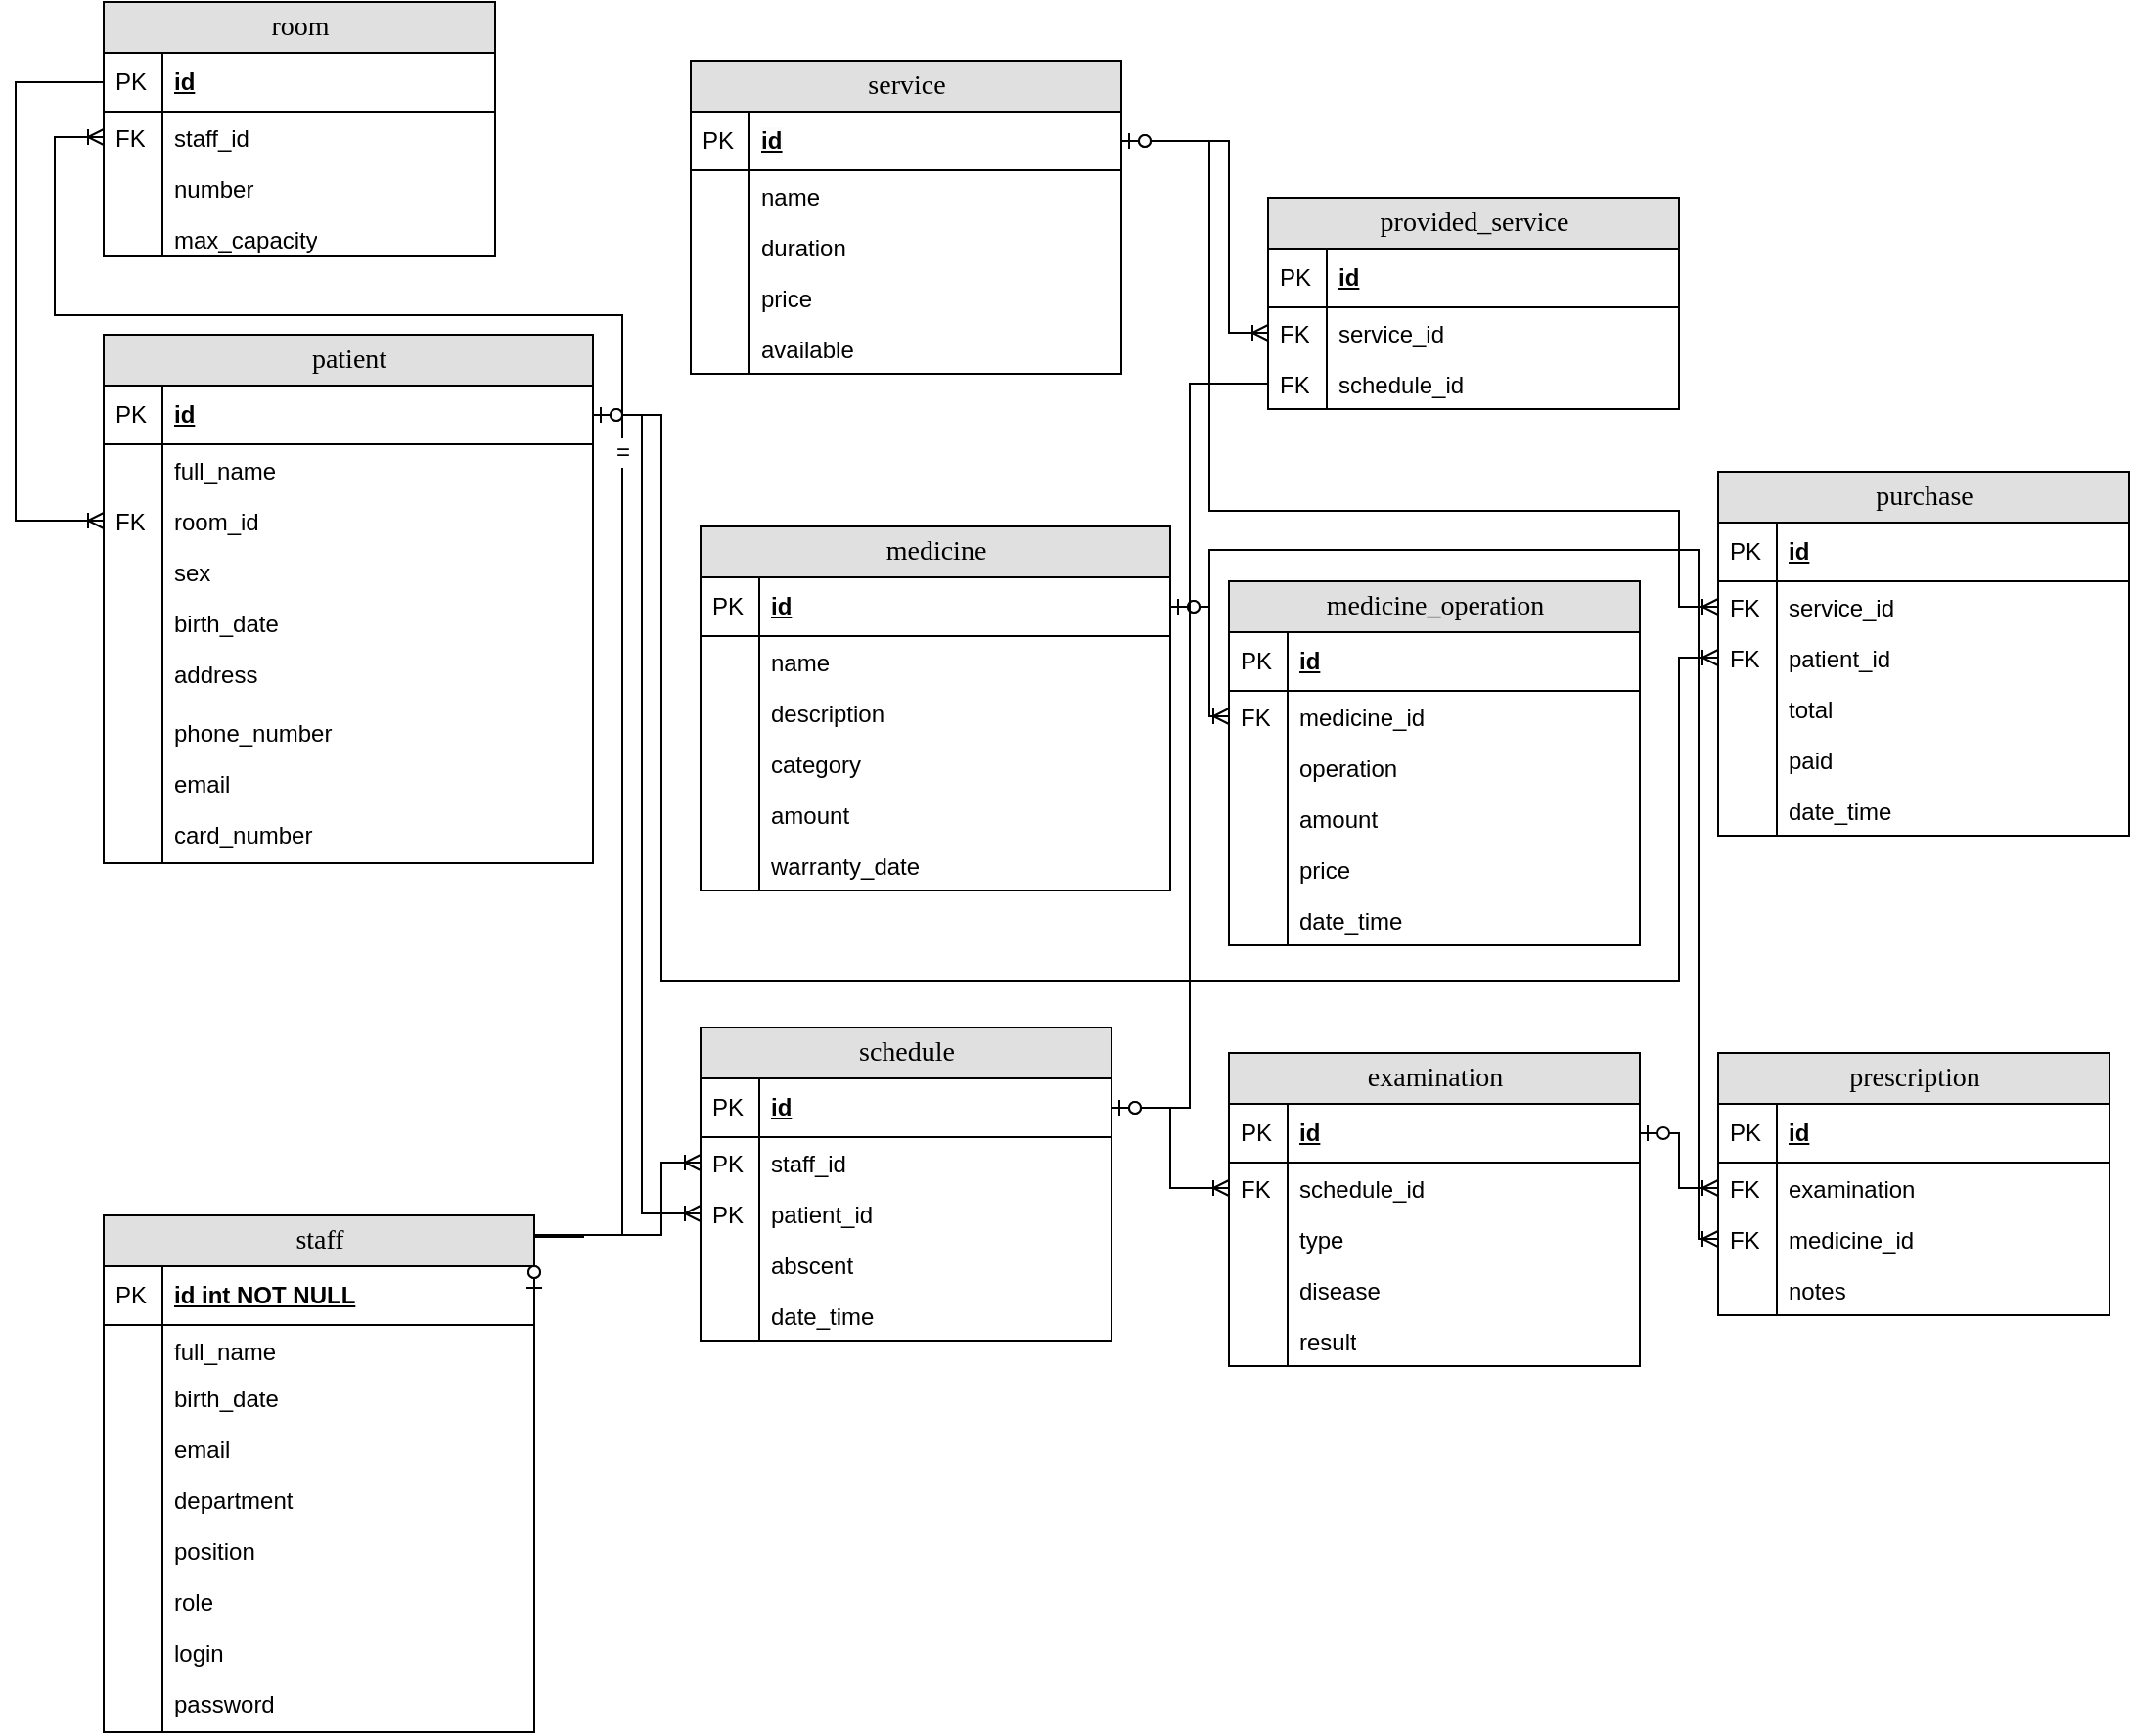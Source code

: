 <mxfile version="24.8.6">
  <diagram name="Page-1" id="e56a1550-8fbb-45ad-956c-1786394a9013">
    <mxGraphModel dx="1258" dy="688" grid="1" gridSize="10" guides="1" tooltips="1" connect="1" arrows="1" fold="1" page="1" pageScale="1" pageWidth="1100" pageHeight="850" background="none" math="0" shadow="0">
      <root>
        <mxCell id="0" />
        <mxCell id="1" parent="0" />
        <mxCell id="7uLpnggvRxrFgQtIVCZY-154" value="patient" style="swimlane;html=1;fontStyle=0;childLayout=stackLayout;horizontal=1;startSize=26;fillColor=#e0e0e0;horizontalStack=0;resizeParent=1;resizeLast=0;collapsible=1;marginBottom=0;swimlaneFillColor=#ffffff;align=center;rounded=0;shadow=0;comic=0;labelBackgroundColor=none;strokeWidth=1;fontFamily=Verdana;fontSize=14" vertex="1" parent="1">
          <mxGeometry x="75" y="210" width="250" height="270" as="geometry" />
        </mxCell>
        <mxCell id="7uLpnggvRxrFgQtIVCZY-155" value="id" style="shape=partialRectangle;top=0;left=0;right=0;bottom=1;html=1;align=left;verticalAlign=middle;fillColor=none;spacingLeft=34;spacingRight=4;whiteSpace=wrap;overflow=hidden;rotatable=0;points=[[0,0.5],[1,0.5]];portConstraint=eastwest;dropTarget=0;fontStyle=5;" vertex="1" parent="7uLpnggvRxrFgQtIVCZY-154">
          <mxGeometry y="26" width="250" height="30" as="geometry" />
        </mxCell>
        <mxCell id="7uLpnggvRxrFgQtIVCZY-156" value="PK" style="shape=partialRectangle;top=0;left=0;bottom=0;html=1;fillColor=none;align=left;verticalAlign=middle;spacingLeft=4;spacingRight=4;whiteSpace=wrap;overflow=hidden;rotatable=0;points=[];portConstraint=eastwest;part=1;" vertex="1" connectable="0" parent="7uLpnggvRxrFgQtIVCZY-155">
          <mxGeometry width="30" height="30" as="geometry" />
        </mxCell>
        <mxCell id="7uLpnggvRxrFgQtIVCZY-157" value="&lt;div&gt;&lt;div&gt;&lt;div&gt;&lt;div&gt;full_name&lt;/div&gt;&lt;/div&gt;&lt;/div&gt;&lt;/div&gt;" style="shape=partialRectangle;top=0;left=0;right=0;bottom=0;html=1;align=left;verticalAlign=top;fillColor=none;spacingLeft=34;spacingRight=4;whiteSpace=wrap;overflow=hidden;rotatable=0;points=[[0,0.5],[1,0.5]];portConstraint=eastwest;dropTarget=0;" vertex="1" parent="7uLpnggvRxrFgQtIVCZY-154">
          <mxGeometry y="56" width="250" height="24" as="geometry" />
        </mxCell>
        <mxCell id="7uLpnggvRxrFgQtIVCZY-158" value="" style="shape=partialRectangle;top=0;left=0;bottom=0;html=1;fillColor=none;align=left;verticalAlign=top;spacingLeft=4;spacingRight=4;whiteSpace=wrap;overflow=hidden;rotatable=0;points=[];portConstraint=eastwest;part=1;" vertex="1" connectable="0" parent="7uLpnggvRxrFgQtIVCZY-157">
          <mxGeometry width="30" height="24" as="geometry" />
        </mxCell>
        <mxCell id="7uLpnggvRxrFgQtIVCZY-159" value="&lt;div&gt;&lt;div&gt;&lt;div&gt;&lt;div&gt;&lt;br&gt;&lt;/div&gt;&lt;/div&gt;&lt;/div&gt;&lt;/div&gt;" style="shape=partialRectangle;top=0;left=0;right=0;bottom=0;html=1;align=left;verticalAlign=top;fillColor=none;spacingLeft=34;spacingRight=4;whiteSpace=wrap;overflow=hidden;rotatable=0;points=[[0,0.5],[1,0.5]];portConstraint=eastwest;dropTarget=0;" vertex="1" parent="7uLpnggvRxrFgQtIVCZY-154">
          <mxGeometry y="80" width="250" height="2" as="geometry" />
        </mxCell>
        <mxCell id="7uLpnggvRxrFgQtIVCZY-160" value="" style="shape=partialRectangle;top=0;left=0;bottom=0;html=1;fillColor=none;align=left;verticalAlign=top;spacingLeft=4;spacingRight=4;whiteSpace=wrap;overflow=hidden;rotatable=0;points=[];portConstraint=eastwest;part=1;" vertex="1" connectable="0" parent="7uLpnggvRxrFgQtIVCZY-159">
          <mxGeometry width="30" height="2" as="geometry" />
        </mxCell>
        <mxCell id="7uLpnggvRxrFgQtIVCZY-161" value="room_id" style="shape=partialRectangle;top=0;left=0;right=0;bottom=0;html=1;align=left;verticalAlign=top;fillColor=none;spacingLeft=34;spacingRight=4;whiteSpace=wrap;overflow=hidden;rotatable=0;points=[[0,0.5],[1,0.5]];portConstraint=eastwest;dropTarget=0;" vertex="1" parent="7uLpnggvRxrFgQtIVCZY-154">
          <mxGeometry y="82" width="250" height="26" as="geometry" />
        </mxCell>
        <mxCell id="7uLpnggvRxrFgQtIVCZY-162" value="FK" style="shape=partialRectangle;top=0;left=0;bottom=0;html=1;fillColor=none;align=left;verticalAlign=top;spacingLeft=4;spacingRight=4;whiteSpace=wrap;overflow=hidden;rotatable=0;points=[];portConstraint=eastwest;part=1;" vertex="1" connectable="0" parent="7uLpnggvRxrFgQtIVCZY-161">
          <mxGeometry width="30" height="26" as="geometry" />
        </mxCell>
        <mxCell id="7uLpnggvRxrFgQtIVCZY-163" value="sex" style="shape=partialRectangle;top=0;left=0;right=0;bottom=0;html=1;align=left;verticalAlign=top;fillColor=none;spacingLeft=34;spacingRight=4;whiteSpace=wrap;overflow=hidden;rotatable=0;points=[[0,0.5],[1,0.5]];portConstraint=eastwest;dropTarget=0;" vertex="1" parent="7uLpnggvRxrFgQtIVCZY-154">
          <mxGeometry y="108" width="250" height="26" as="geometry" />
        </mxCell>
        <mxCell id="7uLpnggvRxrFgQtIVCZY-164" value="" style="shape=partialRectangle;top=0;left=0;bottom=0;html=1;fillColor=none;align=left;verticalAlign=top;spacingLeft=4;spacingRight=4;whiteSpace=wrap;overflow=hidden;rotatable=0;points=[];portConstraint=eastwest;part=1;" vertex="1" connectable="0" parent="7uLpnggvRxrFgQtIVCZY-163">
          <mxGeometry width="30" height="26" as="geometry" />
        </mxCell>
        <mxCell id="7uLpnggvRxrFgQtIVCZY-165" value="birth_date" style="shape=partialRectangle;top=0;left=0;right=0;bottom=0;html=1;align=left;verticalAlign=top;fillColor=none;spacingLeft=34;spacingRight=4;whiteSpace=wrap;overflow=hidden;rotatable=0;points=[[0,0.5],[1,0.5]];portConstraint=eastwest;dropTarget=0;" vertex="1" parent="7uLpnggvRxrFgQtIVCZY-154">
          <mxGeometry y="134" width="250" height="26" as="geometry" />
        </mxCell>
        <mxCell id="7uLpnggvRxrFgQtIVCZY-166" value="" style="shape=partialRectangle;top=0;left=0;bottom=0;html=1;fillColor=none;align=left;verticalAlign=top;spacingLeft=4;spacingRight=4;whiteSpace=wrap;overflow=hidden;rotatable=0;points=[];portConstraint=eastwest;part=1;" vertex="1" connectable="0" parent="7uLpnggvRxrFgQtIVCZY-165">
          <mxGeometry width="30" height="26" as="geometry" />
        </mxCell>
        <mxCell id="7uLpnggvRxrFgQtIVCZY-167" value="address" style="shape=partialRectangle;top=0;left=0;right=0;bottom=0;html=1;align=left;verticalAlign=top;fillColor=none;spacingLeft=34;spacingRight=4;whiteSpace=wrap;overflow=hidden;rotatable=0;points=[[0,0.5],[1,0.5]];portConstraint=eastwest;dropTarget=0;" vertex="1" parent="7uLpnggvRxrFgQtIVCZY-154">
          <mxGeometry y="160" width="250" height="30" as="geometry" />
        </mxCell>
        <mxCell id="7uLpnggvRxrFgQtIVCZY-168" value="" style="shape=partialRectangle;top=0;left=0;bottom=0;html=1;fillColor=none;align=left;verticalAlign=top;spacingLeft=4;spacingRight=4;whiteSpace=wrap;overflow=hidden;rotatable=0;points=[];portConstraint=eastwest;part=1;" vertex="1" connectable="0" parent="7uLpnggvRxrFgQtIVCZY-167">
          <mxGeometry width="30" height="30.0" as="geometry" />
        </mxCell>
        <mxCell id="7uLpnggvRxrFgQtIVCZY-169" value="phone_number" style="shape=partialRectangle;top=0;left=0;right=0;bottom=0;html=1;align=left;verticalAlign=top;fillColor=none;spacingLeft=34;spacingRight=4;whiteSpace=wrap;overflow=hidden;rotatable=0;points=[[0,0.5],[1,0.5]];portConstraint=eastwest;dropTarget=0;" vertex="1" parent="7uLpnggvRxrFgQtIVCZY-154">
          <mxGeometry y="190" width="250" height="26" as="geometry" />
        </mxCell>
        <mxCell id="7uLpnggvRxrFgQtIVCZY-170" value="" style="shape=partialRectangle;top=0;left=0;bottom=0;html=1;fillColor=none;align=left;verticalAlign=top;spacingLeft=4;spacingRight=4;whiteSpace=wrap;overflow=hidden;rotatable=0;points=[];portConstraint=eastwest;part=1;" vertex="1" connectable="0" parent="7uLpnggvRxrFgQtIVCZY-169">
          <mxGeometry width="30" height="26" as="geometry" />
        </mxCell>
        <mxCell id="7uLpnggvRxrFgQtIVCZY-171" value="email" style="shape=partialRectangle;top=0;left=0;right=0;bottom=0;html=1;align=left;verticalAlign=top;fillColor=none;spacingLeft=34;spacingRight=4;whiteSpace=wrap;overflow=hidden;rotatable=0;points=[[0,0.5],[1,0.5]];portConstraint=eastwest;dropTarget=0;" vertex="1" parent="7uLpnggvRxrFgQtIVCZY-154">
          <mxGeometry y="216" width="250" height="26" as="geometry" />
        </mxCell>
        <mxCell id="7uLpnggvRxrFgQtIVCZY-172" value="" style="shape=partialRectangle;top=0;left=0;bottom=0;html=1;fillColor=none;align=left;verticalAlign=top;spacingLeft=4;spacingRight=4;whiteSpace=wrap;overflow=hidden;rotatable=0;points=[];portConstraint=eastwest;part=1;" vertex="1" connectable="0" parent="7uLpnggvRxrFgQtIVCZY-171">
          <mxGeometry width="30" height="26" as="geometry" />
        </mxCell>
        <mxCell id="7uLpnggvRxrFgQtIVCZY-173" value="card_number" style="shape=partialRectangle;top=0;left=0;right=0;bottom=0;html=1;align=left;verticalAlign=top;fillColor=none;spacingLeft=34;spacingRight=4;whiteSpace=wrap;overflow=hidden;rotatable=0;points=[[0,0.5],[1,0.5]];portConstraint=eastwest;dropTarget=0;" vertex="1" parent="7uLpnggvRxrFgQtIVCZY-154">
          <mxGeometry y="242" width="250" height="26" as="geometry" />
        </mxCell>
        <mxCell id="7uLpnggvRxrFgQtIVCZY-174" value="" style="shape=partialRectangle;top=0;left=0;bottom=0;html=1;fillColor=none;align=left;verticalAlign=top;spacingLeft=4;spacingRight=4;whiteSpace=wrap;overflow=hidden;rotatable=0;points=[];portConstraint=eastwest;part=1;" vertex="1" connectable="0" parent="7uLpnggvRxrFgQtIVCZY-173">
          <mxGeometry width="30" height="26" as="geometry" />
        </mxCell>
        <mxCell id="7uLpnggvRxrFgQtIVCZY-175" value="" style="shape=partialRectangle;top=0;left=0;right=0;bottom=0;html=1;align=left;verticalAlign=top;fillColor=none;spacingLeft=34;spacingRight=4;whiteSpace=wrap;overflow=hidden;rotatable=0;points=[[0,0.5],[1,0.5]];portConstraint=eastwest;dropTarget=0;" vertex="1" parent="7uLpnggvRxrFgQtIVCZY-154">
          <mxGeometry y="268" width="250" height="2" as="geometry" />
        </mxCell>
        <mxCell id="7uLpnggvRxrFgQtIVCZY-176" value="" style="shape=partialRectangle;top=0;left=0;bottom=0;html=1;fillColor=none;align=left;verticalAlign=top;spacingLeft=4;spacingRight=4;whiteSpace=wrap;overflow=hidden;rotatable=0;points=[];portConstraint=eastwest;part=1;" vertex="1" connectable="0" parent="7uLpnggvRxrFgQtIVCZY-175">
          <mxGeometry width="30" height="2" as="geometry" />
        </mxCell>
        <mxCell id="7uLpnggvRxrFgQtIVCZY-177" value="staff" style="swimlane;html=1;fontStyle=0;childLayout=stackLayout;horizontal=1;startSize=26;fillColor=#e0e0e0;horizontalStack=0;resizeParent=1;resizeLast=0;collapsible=1;marginBottom=0;swimlaneFillColor=#ffffff;align=center;rounded=0;shadow=0;comic=0;labelBackgroundColor=none;strokeWidth=1;fontFamily=Verdana;fontSize=14" vertex="1" parent="1">
          <mxGeometry x="75" y="660" width="220" height="264" as="geometry" />
        </mxCell>
        <mxCell id="7uLpnggvRxrFgQtIVCZY-178" value="id int NOT NULL" style="shape=partialRectangle;top=0;left=0;right=0;bottom=1;html=1;align=left;verticalAlign=middle;fillColor=none;spacingLeft=34;spacingRight=4;whiteSpace=wrap;overflow=hidden;rotatable=0;points=[[0,0.5],[1,0.5]];portConstraint=eastwest;dropTarget=0;fontStyle=5;" vertex="1" parent="7uLpnggvRxrFgQtIVCZY-177">
          <mxGeometry y="26" width="220" height="30" as="geometry" />
        </mxCell>
        <mxCell id="7uLpnggvRxrFgQtIVCZY-179" value="PK" style="shape=partialRectangle;top=0;left=0;bottom=0;html=1;fillColor=none;align=left;verticalAlign=middle;spacingLeft=4;spacingRight=4;whiteSpace=wrap;overflow=hidden;rotatable=0;points=[];portConstraint=eastwest;part=1;" vertex="1" connectable="0" parent="7uLpnggvRxrFgQtIVCZY-178">
          <mxGeometry width="30" height="30" as="geometry" />
        </mxCell>
        <mxCell id="7uLpnggvRxrFgQtIVCZY-180" value="&lt;div&gt;&lt;div&gt;&lt;div&gt;&lt;div&gt;full_name&lt;/div&gt;&lt;/div&gt;&lt;/div&gt;&lt;/div&gt;" style="shape=partialRectangle;top=0;left=0;right=0;bottom=0;html=1;align=left;verticalAlign=top;fillColor=none;spacingLeft=34;spacingRight=4;whiteSpace=wrap;overflow=hidden;rotatable=0;points=[[0,0.5],[1,0.5]];portConstraint=eastwest;dropTarget=0;" vertex="1" parent="7uLpnggvRxrFgQtIVCZY-177">
          <mxGeometry y="56" width="220" height="24" as="geometry" />
        </mxCell>
        <mxCell id="7uLpnggvRxrFgQtIVCZY-181" value="" style="shape=partialRectangle;top=0;left=0;bottom=0;html=1;fillColor=none;align=left;verticalAlign=top;spacingLeft=4;spacingRight=4;whiteSpace=wrap;overflow=hidden;rotatable=0;points=[];portConstraint=eastwest;part=1;" vertex="1" connectable="0" parent="7uLpnggvRxrFgQtIVCZY-180">
          <mxGeometry width="30" height="24" as="geometry" />
        </mxCell>
        <mxCell id="7uLpnggvRxrFgQtIVCZY-182" value="birth_date" style="shape=partialRectangle;top=0;left=0;right=0;bottom=0;html=1;align=left;verticalAlign=top;fillColor=none;spacingLeft=34;spacingRight=4;whiteSpace=wrap;overflow=hidden;rotatable=0;points=[[0,0.5],[1,0.5]];portConstraint=eastwest;dropTarget=0;" vertex="1" parent="7uLpnggvRxrFgQtIVCZY-177">
          <mxGeometry y="80" width="220" height="26" as="geometry" />
        </mxCell>
        <mxCell id="7uLpnggvRxrFgQtIVCZY-183" value="" style="shape=partialRectangle;top=0;left=0;bottom=0;html=1;fillColor=none;align=left;verticalAlign=top;spacingLeft=4;spacingRight=4;whiteSpace=wrap;overflow=hidden;rotatable=0;points=[];portConstraint=eastwest;part=1;" vertex="1" connectable="0" parent="7uLpnggvRxrFgQtIVCZY-182">
          <mxGeometry width="30" height="26" as="geometry" />
        </mxCell>
        <mxCell id="7uLpnggvRxrFgQtIVCZY-184" value="email" style="shape=partialRectangle;top=0;left=0;right=0;bottom=0;html=1;align=left;verticalAlign=top;fillColor=none;spacingLeft=34;spacingRight=4;whiteSpace=wrap;overflow=hidden;rotatable=0;points=[[0,0.5],[1,0.5]];portConstraint=eastwest;dropTarget=0;" vertex="1" parent="7uLpnggvRxrFgQtIVCZY-177">
          <mxGeometry y="106" width="220" height="26" as="geometry" />
        </mxCell>
        <mxCell id="7uLpnggvRxrFgQtIVCZY-185" value="" style="shape=partialRectangle;top=0;left=0;bottom=0;html=1;fillColor=none;align=left;verticalAlign=top;spacingLeft=4;spacingRight=4;whiteSpace=wrap;overflow=hidden;rotatable=0;points=[];portConstraint=eastwest;part=1;" vertex="1" connectable="0" parent="7uLpnggvRxrFgQtIVCZY-184">
          <mxGeometry width="30" height="26" as="geometry" />
        </mxCell>
        <mxCell id="7uLpnggvRxrFgQtIVCZY-186" value="department" style="shape=partialRectangle;top=0;left=0;right=0;bottom=0;html=1;align=left;verticalAlign=top;fillColor=none;spacingLeft=34;spacingRight=4;whiteSpace=wrap;overflow=hidden;rotatable=0;points=[[0,0.5],[1,0.5]];portConstraint=eastwest;dropTarget=0;" vertex="1" parent="7uLpnggvRxrFgQtIVCZY-177">
          <mxGeometry y="132" width="220" height="26" as="geometry" />
        </mxCell>
        <mxCell id="7uLpnggvRxrFgQtIVCZY-187" value="" style="shape=partialRectangle;top=0;left=0;bottom=0;html=1;fillColor=none;align=left;verticalAlign=top;spacingLeft=4;spacingRight=4;whiteSpace=wrap;overflow=hidden;rotatable=0;points=[];portConstraint=eastwest;part=1;" vertex="1" connectable="0" parent="7uLpnggvRxrFgQtIVCZY-186">
          <mxGeometry width="30" height="26" as="geometry" />
        </mxCell>
        <mxCell id="7uLpnggvRxrFgQtIVCZY-188" value="position" style="shape=partialRectangle;top=0;left=0;right=0;bottom=0;html=1;align=left;verticalAlign=top;fillColor=none;spacingLeft=34;spacingRight=4;whiteSpace=wrap;overflow=hidden;rotatable=0;points=[[0,0.5],[1,0.5]];portConstraint=eastwest;dropTarget=0;" vertex="1" parent="7uLpnggvRxrFgQtIVCZY-177">
          <mxGeometry y="158" width="220" height="26" as="geometry" />
        </mxCell>
        <mxCell id="7uLpnggvRxrFgQtIVCZY-189" value="" style="shape=partialRectangle;top=0;left=0;bottom=0;html=1;fillColor=none;align=left;verticalAlign=top;spacingLeft=4;spacingRight=4;whiteSpace=wrap;overflow=hidden;rotatable=0;points=[];portConstraint=eastwest;part=1;" vertex="1" connectable="0" parent="7uLpnggvRxrFgQtIVCZY-188">
          <mxGeometry width="30" height="26" as="geometry" />
        </mxCell>
        <mxCell id="7uLpnggvRxrFgQtIVCZY-190" value="role" style="shape=partialRectangle;top=0;left=0;right=0;bottom=0;html=1;align=left;verticalAlign=top;fillColor=none;spacingLeft=34;spacingRight=4;whiteSpace=wrap;overflow=hidden;rotatable=0;points=[[0,0.5],[1,0.5]];portConstraint=eastwest;dropTarget=0;" vertex="1" parent="7uLpnggvRxrFgQtIVCZY-177">
          <mxGeometry y="184" width="220" height="26" as="geometry" />
        </mxCell>
        <mxCell id="7uLpnggvRxrFgQtIVCZY-191" value="" style="shape=partialRectangle;top=0;left=0;bottom=0;html=1;fillColor=none;align=left;verticalAlign=top;spacingLeft=4;spacingRight=4;whiteSpace=wrap;overflow=hidden;rotatable=0;points=[];portConstraint=eastwest;part=1;" vertex="1" connectable="0" parent="7uLpnggvRxrFgQtIVCZY-190">
          <mxGeometry width="30" height="26" as="geometry" />
        </mxCell>
        <mxCell id="7uLpnggvRxrFgQtIVCZY-192" value="login" style="shape=partialRectangle;top=0;left=0;right=0;bottom=0;html=1;align=left;verticalAlign=top;fillColor=none;spacingLeft=34;spacingRight=4;whiteSpace=wrap;overflow=hidden;rotatable=0;points=[[0,0.5],[1,0.5]];portConstraint=eastwest;dropTarget=0;" vertex="1" parent="7uLpnggvRxrFgQtIVCZY-177">
          <mxGeometry y="210" width="220" height="26" as="geometry" />
        </mxCell>
        <mxCell id="7uLpnggvRxrFgQtIVCZY-193" value="" style="shape=partialRectangle;top=0;left=0;bottom=0;html=1;fillColor=none;align=left;verticalAlign=top;spacingLeft=4;spacingRight=4;whiteSpace=wrap;overflow=hidden;rotatable=0;points=[];portConstraint=eastwest;part=1;" vertex="1" connectable="0" parent="7uLpnggvRxrFgQtIVCZY-192">
          <mxGeometry width="30" height="26" as="geometry" />
        </mxCell>
        <mxCell id="7uLpnggvRxrFgQtIVCZY-194" value="password" style="shape=partialRectangle;top=0;left=0;right=0;bottom=0;html=1;align=left;verticalAlign=top;fillColor=none;spacingLeft=34;spacingRight=4;whiteSpace=wrap;overflow=hidden;rotatable=0;points=[[0,0.5],[1,0.5]];portConstraint=eastwest;dropTarget=0;" vertex="1" parent="7uLpnggvRxrFgQtIVCZY-177">
          <mxGeometry y="236" width="220" height="26" as="geometry" />
        </mxCell>
        <mxCell id="7uLpnggvRxrFgQtIVCZY-195" value="" style="shape=partialRectangle;top=0;left=0;bottom=0;html=1;fillColor=none;align=left;verticalAlign=top;spacingLeft=4;spacingRight=4;whiteSpace=wrap;overflow=hidden;rotatable=0;points=[];portConstraint=eastwest;part=1;" vertex="1" connectable="0" parent="7uLpnggvRxrFgQtIVCZY-194">
          <mxGeometry width="30" height="26" as="geometry" />
        </mxCell>
        <mxCell id="7uLpnggvRxrFgQtIVCZY-196" value="" style="shape=partialRectangle;top=0;left=0;right=0;bottom=0;html=1;align=left;verticalAlign=top;fillColor=none;spacingLeft=34;spacingRight=4;whiteSpace=wrap;overflow=hidden;rotatable=0;points=[[0,0.5],[1,0.5]];portConstraint=eastwest;dropTarget=0;" vertex="1" parent="7uLpnggvRxrFgQtIVCZY-177">
          <mxGeometry y="262" width="220" height="2" as="geometry" />
        </mxCell>
        <mxCell id="7uLpnggvRxrFgQtIVCZY-197" value="" style="shape=partialRectangle;top=0;left=0;bottom=0;html=1;fillColor=none;align=left;verticalAlign=top;spacingLeft=4;spacingRight=4;whiteSpace=wrap;overflow=hidden;rotatable=0;points=[];portConstraint=eastwest;part=1;" vertex="1" connectable="0" parent="7uLpnggvRxrFgQtIVCZY-196">
          <mxGeometry width="30" height="2" as="geometry" />
        </mxCell>
        <mxCell id="7uLpnggvRxrFgQtIVCZY-198" value="service" style="swimlane;html=1;fontStyle=0;childLayout=stackLayout;horizontal=1;startSize=26;fillColor=#e0e0e0;horizontalStack=0;resizeParent=1;resizeLast=0;collapsible=1;marginBottom=0;swimlaneFillColor=#ffffff;align=center;rounded=0;shadow=0;comic=0;labelBackgroundColor=none;strokeWidth=1;fontFamily=Verdana;fontSize=14" vertex="1" parent="1">
          <mxGeometry x="375" y="70" width="220" height="160" as="geometry" />
        </mxCell>
        <mxCell id="7uLpnggvRxrFgQtIVCZY-199" value="&lt;span style=&quot;color: rgb(0, 0, 0); font-family: Helvetica; font-size: 12px; font-style: normal; font-variant-ligatures: normal; font-variant-caps: normal; font-weight: 700; letter-spacing: normal; orphans: 2; text-align: left; text-indent: 0px; text-transform: none; widows: 2; word-spacing: 0px; -webkit-text-stroke-width: 0px; white-space: normal; background-color: rgb(251, 251, 251); text-decoration: underline; display: inline !important; float: none;&quot;&gt;id&lt;/span&gt;" style="shape=partialRectangle;top=0;left=0;right=0;bottom=1;html=1;align=left;verticalAlign=middle;fillColor=none;spacingLeft=34;spacingRight=4;whiteSpace=wrap;overflow=hidden;rotatable=0;points=[[0,0.5],[1,0.5]];portConstraint=eastwest;dropTarget=0;fontStyle=5;" vertex="1" parent="7uLpnggvRxrFgQtIVCZY-198">
          <mxGeometry y="26" width="220" height="30" as="geometry" />
        </mxCell>
        <mxCell id="7uLpnggvRxrFgQtIVCZY-200" value="PK" style="shape=partialRectangle;top=0;left=0;bottom=0;html=1;fillColor=none;align=left;verticalAlign=middle;spacingLeft=4;spacingRight=4;whiteSpace=wrap;overflow=hidden;rotatable=0;points=[];portConstraint=eastwest;part=1;" vertex="1" connectable="0" parent="7uLpnggvRxrFgQtIVCZY-199">
          <mxGeometry width="30" height="30" as="geometry" />
        </mxCell>
        <mxCell id="7uLpnggvRxrFgQtIVCZY-201" value="name" style="shape=partialRectangle;top=0;left=0;right=0;bottom=0;html=1;align=left;verticalAlign=top;fillColor=none;spacingLeft=34;spacingRight=4;whiteSpace=wrap;overflow=hidden;rotatable=0;points=[[0,0.5],[1,0.5]];portConstraint=eastwest;dropTarget=0;" vertex="1" parent="7uLpnggvRxrFgQtIVCZY-198">
          <mxGeometry y="56" width="220" height="26" as="geometry" />
        </mxCell>
        <mxCell id="7uLpnggvRxrFgQtIVCZY-202" value="" style="shape=partialRectangle;top=0;left=0;bottom=0;html=1;fillColor=none;align=left;verticalAlign=top;spacingLeft=4;spacingRight=4;whiteSpace=wrap;overflow=hidden;rotatable=0;points=[];portConstraint=eastwest;part=1;" vertex="1" connectable="0" parent="7uLpnggvRxrFgQtIVCZY-201">
          <mxGeometry width="30" height="26" as="geometry" />
        </mxCell>
        <mxCell id="7uLpnggvRxrFgQtIVCZY-203" value="duration" style="shape=partialRectangle;top=0;left=0;right=0;bottom=0;html=1;align=left;verticalAlign=top;fillColor=none;spacingLeft=34;spacingRight=4;whiteSpace=wrap;overflow=hidden;rotatable=0;points=[[0,0.5],[1,0.5]];portConstraint=eastwest;dropTarget=0;" vertex="1" parent="7uLpnggvRxrFgQtIVCZY-198">
          <mxGeometry y="82" width="220" height="26" as="geometry" />
        </mxCell>
        <mxCell id="7uLpnggvRxrFgQtIVCZY-204" value="" style="shape=partialRectangle;top=0;left=0;bottom=0;html=1;fillColor=none;align=left;verticalAlign=top;spacingLeft=4;spacingRight=4;whiteSpace=wrap;overflow=hidden;rotatable=0;points=[];portConstraint=eastwest;part=1;" vertex="1" connectable="0" parent="7uLpnggvRxrFgQtIVCZY-203">
          <mxGeometry width="30" height="26" as="geometry" />
        </mxCell>
        <mxCell id="7uLpnggvRxrFgQtIVCZY-205" value="price" style="shape=partialRectangle;top=0;left=0;right=0;bottom=0;html=1;align=left;verticalAlign=top;fillColor=none;spacingLeft=34;spacingRight=4;whiteSpace=wrap;overflow=hidden;rotatable=0;points=[[0,0.5],[1,0.5]];portConstraint=eastwest;dropTarget=0;" vertex="1" parent="7uLpnggvRxrFgQtIVCZY-198">
          <mxGeometry y="108" width="220" height="26" as="geometry" />
        </mxCell>
        <mxCell id="7uLpnggvRxrFgQtIVCZY-206" value="" style="shape=partialRectangle;top=0;left=0;bottom=0;html=1;fillColor=none;align=left;verticalAlign=top;spacingLeft=4;spacingRight=4;whiteSpace=wrap;overflow=hidden;rotatable=0;points=[];portConstraint=eastwest;part=1;" vertex="1" connectable="0" parent="7uLpnggvRxrFgQtIVCZY-205">
          <mxGeometry width="30" height="26" as="geometry" />
        </mxCell>
        <mxCell id="7uLpnggvRxrFgQtIVCZY-207" value="available" style="shape=partialRectangle;top=0;left=0;right=0;bottom=0;html=1;align=left;verticalAlign=top;fillColor=none;spacingLeft=34;spacingRight=4;whiteSpace=wrap;overflow=hidden;rotatable=0;points=[[0,0.5],[1,0.5]];portConstraint=eastwest;dropTarget=0;" vertex="1" parent="7uLpnggvRxrFgQtIVCZY-198">
          <mxGeometry y="134" width="220" height="26" as="geometry" />
        </mxCell>
        <mxCell id="7uLpnggvRxrFgQtIVCZY-208" value="" style="shape=partialRectangle;top=0;left=0;bottom=0;html=1;fillColor=none;align=left;verticalAlign=top;spacingLeft=4;spacingRight=4;whiteSpace=wrap;overflow=hidden;rotatable=0;points=[];portConstraint=eastwest;part=1;" vertex="1" connectable="0" parent="7uLpnggvRxrFgQtIVCZY-207">
          <mxGeometry width="30" height="26" as="geometry" />
        </mxCell>
        <mxCell id="7uLpnggvRxrFgQtIVCZY-209" value="medicine" style="swimlane;html=1;fontStyle=0;childLayout=stackLayout;horizontal=1;startSize=26;fillColor=#e0e0e0;horizontalStack=0;resizeParent=1;resizeLast=0;collapsible=1;marginBottom=0;swimlaneFillColor=#ffffff;align=center;rounded=0;shadow=0;comic=0;labelBackgroundColor=none;strokeWidth=1;fontFamily=Verdana;fontSize=14" vertex="1" parent="1">
          <mxGeometry x="380" y="308" width="240" height="186" as="geometry" />
        </mxCell>
        <mxCell id="7uLpnggvRxrFgQtIVCZY-210" value="id" style="shape=partialRectangle;top=0;left=0;right=0;bottom=1;html=1;align=left;verticalAlign=middle;fillColor=none;spacingLeft=34;spacingRight=4;whiteSpace=wrap;overflow=hidden;rotatable=0;points=[[0,0.5],[1,0.5]];portConstraint=eastwest;dropTarget=0;fontStyle=5;" vertex="1" parent="7uLpnggvRxrFgQtIVCZY-209">
          <mxGeometry y="26" width="240" height="30" as="geometry" />
        </mxCell>
        <mxCell id="7uLpnggvRxrFgQtIVCZY-211" value="PK" style="shape=partialRectangle;top=0;left=0;bottom=0;html=1;fillColor=none;align=left;verticalAlign=middle;spacingLeft=4;spacingRight=4;whiteSpace=wrap;overflow=hidden;rotatable=0;points=[];portConstraint=eastwest;part=1;" vertex="1" connectable="0" parent="7uLpnggvRxrFgQtIVCZY-210">
          <mxGeometry width="30" height="30" as="geometry" />
        </mxCell>
        <mxCell id="7uLpnggvRxrFgQtIVCZY-212" value="name" style="shape=partialRectangle;top=0;left=0;right=0;bottom=0;html=1;align=left;verticalAlign=top;fillColor=none;spacingLeft=34;spacingRight=4;whiteSpace=wrap;overflow=hidden;rotatable=0;points=[[0,0.5],[1,0.5]];portConstraint=eastwest;dropTarget=0;" vertex="1" parent="7uLpnggvRxrFgQtIVCZY-209">
          <mxGeometry y="56" width="240" height="26" as="geometry" />
        </mxCell>
        <mxCell id="7uLpnggvRxrFgQtIVCZY-213" value="" style="shape=partialRectangle;top=0;left=0;bottom=0;html=1;fillColor=none;align=left;verticalAlign=top;spacingLeft=4;spacingRight=4;whiteSpace=wrap;overflow=hidden;rotatable=0;points=[];portConstraint=eastwest;part=1;" vertex="1" connectable="0" parent="7uLpnggvRxrFgQtIVCZY-212">
          <mxGeometry width="30" height="26" as="geometry" />
        </mxCell>
        <mxCell id="7uLpnggvRxrFgQtIVCZY-214" value="description" style="shape=partialRectangle;top=0;left=0;right=0;bottom=0;html=1;align=left;verticalAlign=top;fillColor=none;spacingLeft=34;spacingRight=4;whiteSpace=wrap;overflow=hidden;rotatable=0;points=[[0,0.5],[1,0.5]];portConstraint=eastwest;dropTarget=0;" vertex="1" parent="7uLpnggvRxrFgQtIVCZY-209">
          <mxGeometry y="82" width="240" height="26" as="geometry" />
        </mxCell>
        <mxCell id="7uLpnggvRxrFgQtIVCZY-215" value="" style="shape=partialRectangle;top=0;left=0;bottom=0;html=1;fillColor=none;align=left;verticalAlign=top;spacingLeft=4;spacingRight=4;whiteSpace=wrap;overflow=hidden;rotatable=0;points=[];portConstraint=eastwest;part=1;" vertex="1" connectable="0" parent="7uLpnggvRxrFgQtIVCZY-214">
          <mxGeometry width="30" height="26" as="geometry" />
        </mxCell>
        <mxCell id="7uLpnggvRxrFgQtIVCZY-216" value="category" style="shape=partialRectangle;top=0;left=0;right=0;bottom=0;html=1;align=left;verticalAlign=top;fillColor=none;spacingLeft=34;spacingRight=4;whiteSpace=wrap;overflow=hidden;rotatable=0;points=[[0,0.5],[1,0.5]];portConstraint=eastwest;dropTarget=0;" vertex="1" parent="7uLpnggvRxrFgQtIVCZY-209">
          <mxGeometry y="108" width="240" height="26" as="geometry" />
        </mxCell>
        <mxCell id="7uLpnggvRxrFgQtIVCZY-217" value="" style="shape=partialRectangle;top=0;left=0;bottom=0;html=1;fillColor=none;align=left;verticalAlign=top;spacingLeft=4;spacingRight=4;whiteSpace=wrap;overflow=hidden;rotatable=0;points=[];portConstraint=eastwest;part=1;" vertex="1" connectable="0" parent="7uLpnggvRxrFgQtIVCZY-216">
          <mxGeometry width="30" height="26" as="geometry" />
        </mxCell>
        <mxCell id="7uLpnggvRxrFgQtIVCZY-218" value="amount" style="shape=partialRectangle;top=0;left=0;right=0;bottom=0;html=1;align=left;verticalAlign=top;fillColor=none;spacingLeft=34;spacingRight=4;whiteSpace=wrap;overflow=hidden;rotatable=0;points=[[0,0.5],[1,0.5]];portConstraint=eastwest;dropTarget=0;" vertex="1" parent="7uLpnggvRxrFgQtIVCZY-209">
          <mxGeometry y="134" width="240" height="26" as="geometry" />
        </mxCell>
        <mxCell id="7uLpnggvRxrFgQtIVCZY-219" value="" style="shape=partialRectangle;top=0;left=0;bottom=0;html=1;fillColor=none;align=left;verticalAlign=top;spacingLeft=4;spacingRight=4;whiteSpace=wrap;overflow=hidden;rotatable=0;points=[];portConstraint=eastwest;part=1;" vertex="1" connectable="0" parent="7uLpnggvRxrFgQtIVCZY-218">
          <mxGeometry width="30" height="26" as="geometry" />
        </mxCell>
        <mxCell id="7uLpnggvRxrFgQtIVCZY-220" value="warranty_date" style="shape=partialRectangle;top=0;left=0;right=0;bottom=0;html=1;align=left;verticalAlign=top;fillColor=none;spacingLeft=34;spacingRight=4;whiteSpace=wrap;overflow=hidden;rotatable=0;points=[[0,0.5],[1,0.5]];portConstraint=eastwest;dropTarget=0;" vertex="1" parent="7uLpnggvRxrFgQtIVCZY-209">
          <mxGeometry y="160" width="240" height="26" as="geometry" />
        </mxCell>
        <mxCell id="7uLpnggvRxrFgQtIVCZY-221" value="" style="shape=partialRectangle;top=0;left=0;bottom=0;html=1;fillColor=none;align=left;verticalAlign=top;spacingLeft=4;spacingRight=4;whiteSpace=wrap;overflow=hidden;rotatable=0;points=[];portConstraint=eastwest;part=1;" vertex="1" connectable="0" parent="7uLpnggvRxrFgQtIVCZY-220">
          <mxGeometry width="30" height="26" as="geometry" />
        </mxCell>
        <mxCell id="7uLpnggvRxrFgQtIVCZY-222" value="medicine_operation" style="swimlane;html=1;fontStyle=0;childLayout=stackLayout;horizontal=1;startSize=26;fillColor=#e0e0e0;horizontalStack=0;resizeParent=1;resizeLast=0;collapsible=1;marginBottom=0;swimlaneFillColor=#ffffff;align=center;rounded=0;shadow=0;comic=0;labelBackgroundColor=none;strokeWidth=1;fontFamily=Verdana;fontSize=14" vertex="1" parent="1">
          <mxGeometry x="650" y="336" width="210" height="186" as="geometry" />
        </mxCell>
        <mxCell id="7uLpnggvRxrFgQtIVCZY-223" value="id" style="shape=partialRectangle;top=0;left=0;right=0;bottom=1;html=1;align=left;verticalAlign=middle;fillColor=none;spacingLeft=34;spacingRight=4;whiteSpace=wrap;overflow=hidden;rotatable=0;points=[[0,0.5],[1,0.5]];portConstraint=eastwest;dropTarget=0;fontStyle=5;" vertex="1" parent="7uLpnggvRxrFgQtIVCZY-222">
          <mxGeometry y="26" width="210" height="30" as="geometry" />
        </mxCell>
        <mxCell id="7uLpnggvRxrFgQtIVCZY-224" value="PK" style="shape=partialRectangle;top=0;left=0;bottom=0;html=1;fillColor=none;align=left;verticalAlign=middle;spacingLeft=4;spacingRight=4;whiteSpace=wrap;overflow=hidden;rotatable=0;points=[];portConstraint=eastwest;part=1;" vertex="1" connectable="0" parent="7uLpnggvRxrFgQtIVCZY-223">
          <mxGeometry width="30" height="30" as="geometry" />
        </mxCell>
        <mxCell id="7uLpnggvRxrFgQtIVCZY-225" value="medicine_id" style="shape=partialRectangle;top=0;left=0;right=0;bottom=0;html=1;align=left;verticalAlign=top;fillColor=none;spacingLeft=34;spacingRight=4;whiteSpace=wrap;overflow=hidden;rotatable=0;points=[[0,0.5],[1,0.5]];portConstraint=eastwest;dropTarget=0;" vertex="1" parent="7uLpnggvRxrFgQtIVCZY-222">
          <mxGeometry y="56" width="210" height="26" as="geometry" />
        </mxCell>
        <mxCell id="7uLpnggvRxrFgQtIVCZY-226" value="FK" style="shape=partialRectangle;top=0;left=0;bottom=0;html=1;fillColor=none;align=left;verticalAlign=top;spacingLeft=4;spacingRight=4;whiteSpace=wrap;overflow=hidden;rotatable=0;points=[];portConstraint=eastwest;part=1;" vertex="1" connectable="0" parent="7uLpnggvRxrFgQtIVCZY-225">
          <mxGeometry width="30" height="26" as="geometry" />
        </mxCell>
        <mxCell id="7uLpnggvRxrFgQtIVCZY-227" value="operation" style="shape=partialRectangle;top=0;left=0;right=0;bottom=0;html=1;align=left;verticalAlign=top;fillColor=none;spacingLeft=34;spacingRight=4;whiteSpace=wrap;overflow=hidden;rotatable=0;points=[[0,0.5],[1,0.5]];portConstraint=eastwest;dropTarget=0;" vertex="1" parent="7uLpnggvRxrFgQtIVCZY-222">
          <mxGeometry y="82" width="210" height="26" as="geometry" />
        </mxCell>
        <mxCell id="7uLpnggvRxrFgQtIVCZY-228" value="" style="shape=partialRectangle;top=0;left=0;bottom=0;html=1;fillColor=none;align=left;verticalAlign=top;spacingLeft=4;spacingRight=4;whiteSpace=wrap;overflow=hidden;rotatable=0;points=[];portConstraint=eastwest;part=1;" vertex="1" connectable="0" parent="7uLpnggvRxrFgQtIVCZY-227">
          <mxGeometry width="30" height="26" as="geometry" />
        </mxCell>
        <mxCell id="7uLpnggvRxrFgQtIVCZY-229" value="amount" style="shape=partialRectangle;top=0;left=0;right=0;bottom=0;html=1;align=left;verticalAlign=top;fillColor=none;spacingLeft=34;spacingRight=4;whiteSpace=wrap;overflow=hidden;rotatable=0;points=[[0,0.5],[1,0.5]];portConstraint=eastwest;dropTarget=0;" vertex="1" parent="7uLpnggvRxrFgQtIVCZY-222">
          <mxGeometry y="108" width="210" height="26" as="geometry" />
        </mxCell>
        <mxCell id="7uLpnggvRxrFgQtIVCZY-230" value="" style="shape=partialRectangle;top=0;left=0;bottom=0;html=1;fillColor=none;align=left;verticalAlign=top;spacingLeft=4;spacingRight=4;whiteSpace=wrap;overflow=hidden;rotatable=0;points=[];portConstraint=eastwest;part=1;" vertex="1" connectable="0" parent="7uLpnggvRxrFgQtIVCZY-229">
          <mxGeometry width="30" height="26" as="geometry" />
        </mxCell>
        <mxCell id="7uLpnggvRxrFgQtIVCZY-231" value="price" style="shape=partialRectangle;top=0;left=0;right=0;bottom=0;html=1;align=left;verticalAlign=top;fillColor=none;spacingLeft=34;spacingRight=4;whiteSpace=wrap;overflow=hidden;rotatable=0;points=[[0,0.5],[1,0.5]];portConstraint=eastwest;dropTarget=0;" vertex="1" parent="7uLpnggvRxrFgQtIVCZY-222">
          <mxGeometry y="134" width="210" height="26" as="geometry" />
        </mxCell>
        <mxCell id="7uLpnggvRxrFgQtIVCZY-232" value="" style="shape=partialRectangle;top=0;left=0;bottom=0;html=1;fillColor=none;align=left;verticalAlign=top;spacingLeft=4;spacingRight=4;whiteSpace=wrap;overflow=hidden;rotatable=0;points=[];portConstraint=eastwest;part=1;" vertex="1" connectable="0" parent="7uLpnggvRxrFgQtIVCZY-231">
          <mxGeometry width="30" height="26" as="geometry" />
        </mxCell>
        <mxCell id="7uLpnggvRxrFgQtIVCZY-233" value="date_time" style="shape=partialRectangle;top=0;left=0;right=0;bottom=0;html=1;align=left;verticalAlign=top;fillColor=none;spacingLeft=34;spacingRight=4;whiteSpace=wrap;overflow=hidden;rotatable=0;points=[[0,0.5],[1,0.5]];portConstraint=eastwest;dropTarget=0;" vertex="1" parent="7uLpnggvRxrFgQtIVCZY-222">
          <mxGeometry y="160" width="210" height="26" as="geometry" />
        </mxCell>
        <mxCell id="7uLpnggvRxrFgQtIVCZY-234" value="" style="shape=partialRectangle;top=0;left=0;bottom=0;html=1;fillColor=none;align=left;verticalAlign=top;spacingLeft=4;spacingRight=4;whiteSpace=wrap;overflow=hidden;rotatable=0;points=[];portConstraint=eastwest;part=1;" vertex="1" connectable="0" parent="7uLpnggvRxrFgQtIVCZY-233">
          <mxGeometry width="30" height="26" as="geometry" />
        </mxCell>
        <mxCell id="7uLpnggvRxrFgQtIVCZY-235" value="" style="edgeStyle=orthogonalEdgeStyle;fontSize=12;html=1;endArrow=ERoneToMany;startArrow=ERzeroToOne;rounded=0;entryX=0;entryY=0.5;entryDx=0;entryDy=0;exitX=1;exitY=0.5;exitDx=0;exitDy=0;" edge="1" parent="1" source="7uLpnggvRxrFgQtIVCZY-210" target="7uLpnggvRxrFgQtIVCZY-225">
          <mxGeometry width="100" height="100" relative="1" as="geometry">
            <mxPoint x="420" y="516" as="sourcePoint" />
            <mxPoint x="520" y="416" as="targetPoint" />
            <Array as="points">
              <mxPoint x="640" y="349" />
              <mxPoint x="640" y="405" />
            </Array>
          </mxGeometry>
        </mxCell>
        <mxCell id="7uLpnggvRxrFgQtIVCZY-236" value="schedule" style="swimlane;html=1;fontStyle=0;childLayout=stackLayout;horizontal=1;startSize=26;fillColor=#e0e0e0;horizontalStack=0;resizeParent=1;resizeLast=0;collapsible=1;marginBottom=0;swimlaneFillColor=#ffffff;align=center;rounded=0;shadow=0;comic=0;labelBackgroundColor=none;strokeWidth=1;fontFamily=Verdana;fontSize=14" vertex="1" parent="1">
          <mxGeometry x="380" y="564" width="210" height="160" as="geometry" />
        </mxCell>
        <mxCell id="7uLpnggvRxrFgQtIVCZY-237" value="id" style="shape=partialRectangle;top=0;left=0;right=0;bottom=1;html=1;align=left;verticalAlign=middle;fillColor=none;spacingLeft=34;spacingRight=4;whiteSpace=wrap;overflow=hidden;rotatable=0;points=[[0,0.5],[1,0.5]];portConstraint=eastwest;dropTarget=0;fontStyle=5;" vertex="1" parent="7uLpnggvRxrFgQtIVCZY-236">
          <mxGeometry y="26" width="210" height="30" as="geometry" />
        </mxCell>
        <mxCell id="7uLpnggvRxrFgQtIVCZY-238" value="PK" style="shape=partialRectangle;top=0;left=0;bottom=0;html=1;fillColor=none;align=left;verticalAlign=middle;spacingLeft=4;spacingRight=4;whiteSpace=wrap;overflow=hidden;rotatable=0;points=[];portConstraint=eastwest;part=1;" vertex="1" connectable="0" parent="7uLpnggvRxrFgQtIVCZY-237">
          <mxGeometry width="30" height="30" as="geometry" />
        </mxCell>
        <mxCell id="7uLpnggvRxrFgQtIVCZY-239" value="staff_id" style="shape=partialRectangle;top=0;left=0;right=0;bottom=0;html=1;align=left;verticalAlign=top;fillColor=none;spacingLeft=34;spacingRight=4;whiteSpace=wrap;overflow=hidden;rotatable=0;points=[[0,0.5],[1,0.5]];portConstraint=eastwest;dropTarget=0;" vertex="1" parent="7uLpnggvRxrFgQtIVCZY-236">
          <mxGeometry y="56" width="210" height="26" as="geometry" />
        </mxCell>
        <mxCell id="7uLpnggvRxrFgQtIVCZY-240" value="PK" style="shape=partialRectangle;top=0;left=0;bottom=0;html=1;fillColor=none;align=left;verticalAlign=top;spacingLeft=4;spacingRight=4;whiteSpace=wrap;overflow=hidden;rotatable=0;points=[];portConstraint=eastwest;part=1;" vertex="1" connectable="0" parent="7uLpnggvRxrFgQtIVCZY-239">
          <mxGeometry width="30" height="26" as="geometry" />
        </mxCell>
        <mxCell id="7uLpnggvRxrFgQtIVCZY-241" value="patient_id" style="shape=partialRectangle;top=0;left=0;right=0;bottom=0;html=1;align=left;verticalAlign=top;fillColor=none;spacingLeft=34;spacingRight=4;whiteSpace=wrap;overflow=hidden;rotatable=0;points=[[0,0.5],[1,0.5]];portConstraint=eastwest;dropTarget=0;" vertex="1" parent="7uLpnggvRxrFgQtIVCZY-236">
          <mxGeometry y="82" width="210" height="26" as="geometry" />
        </mxCell>
        <mxCell id="7uLpnggvRxrFgQtIVCZY-242" value="PK" style="shape=partialRectangle;top=0;left=0;bottom=0;html=1;fillColor=none;align=left;verticalAlign=top;spacingLeft=4;spacingRight=4;whiteSpace=wrap;overflow=hidden;rotatable=0;points=[];portConstraint=eastwest;part=1;" vertex="1" connectable="0" parent="7uLpnggvRxrFgQtIVCZY-241">
          <mxGeometry width="30" height="26" as="geometry" />
        </mxCell>
        <mxCell id="7uLpnggvRxrFgQtIVCZY-243" value="abscent" style="shape=partialRectangle;top=0;left=0;right=0;bottom=0;html=1;align=left;verticalAlign=top;fillColor=none;spacingLeft=34;spacingRight=4;whiteSpace=wrap;overflow=hidden;rotatable=0;points=[[0,0.5],[1,0.5]];portConstraint=eastwest;dropTarget=0;" vertex="1" parent="7uLpnggvRxrFgQtIVCZY-236">
          <mxGeometry y="108" width="210" height="26" as="geometry" />
        </mxCell>
        <mxCell id="7uLpnggvRxrFgQtIVCZY-244" value="" style="shape=partialRectangle;top=0;left=0;bottom=0;html=1;fillColor=none;align=left;verticalAlign=top;spacingLeft=4;spacingRight=4;whiteSpace=wrap;overflow=hidden;rotatable=0;points=[];portConstraint=eastwest;part=1;" vertex="1" connectable="0" parent="7uLpnggvRxrFgQtIVCZY-243">
          <mxGeometry width="30" height="26" as="geometry" />
        </mxCell>
        <mxCell id="7uLpnggvRxrFgQtIVCZY-245" value="date_time" style="shape=partialRectangle;top=0;left=0;right=0;bottom=0;html=1;align=left;verticalAlign=top;fillColor=none;spacingLeft=34;spacingRight=4;whiteSpace=wrap;overflow=hidden;rotatable=0;points=[[0,0.5],[1,0.5]];portConstraint=eastwest;dropTarget=0;" vertex="1" parent="7uLpnggvRxrFgQtIVCZY-236">
          <mxGeometry y="134" width="210" height="26" as="geometry" />
        </mxCell>
        <mxCell id="7uLpnggvRxrFgQtIVCZY-246" value="" style="shape=partialRectangle;top=0;left=0;bottom=0;html=1;fillColor=none;align=left;verticalAlign=top;spacingLeft=4;spacingRight=4;whiteSpace=wrap;overflow=hidden;rotatable=0;points=[];portConstraint=eastwest;part=1;" vertex="1" connectable="0" parent="7uLpnggvRxrFgQtIVCZY-245">
          <mxGeometry width="30" height="26" as="geometry" />
        </mxCell>
        <mxCell id="7uLpnggvRxrFgQtIVCZY-247" value="" style="edgeStyle=orthogonalEdgeStyle;fontSize=12;html=1;endArrow=ERoneToMany;startArrow=ERzeroToOne;rounded=0;exitX=1;exitY=0.5;exitDx=0;exitDy=0;entryX=0;entryY=0.5;entryDx=0;entryDy=0;" edge="1" parent="1" source="7uLpnggvRxrFgQtIVCZY-178" target="7uLpnggvRxrFgQtIVCZY-239">
          <mxGeometry width="100" height="100" relative="1" as="geometry">
            <mxPoint x="420" y="516" as="sourcePoint" />
            <mxPoint x="520" y="416" as="targetPoint" />
            <Array as="points">
              <mxPoint x="320" y="671" />
              <mxPoint x="320" y="670" />
              <mxPoint x="360" y="670" />
              <mxPoint x="360" y="633" />
            </Array>
          </mxGeometry>
        </mxCell>
        <mxCell id="7uLpnggvRxrFgQtIVCZY-248" value="" style="edgeStyle=orthogonalEdgeStyle;fontSize=12;html=1;endArrow=ERoneToMany;startArrow=ERzeroToOne;rounded=0;exitX=1;exitY=0.5;exitDx=0;exitDy=0;entryX=0;entryY=0.5;entryDx=0;entryDy=0;" edge="1" parent="1" source="7uLpnggvRxrFgQtIVCZY-155" target="7uLpnggvRxrFgQtIVCZY-241">
          <mxGeometry width="100" height="100" relative="1" as="geometry">
            <mxPoint x="420" y="516" as="sourcePoint" />
            <mxPoint x="520" y="416" as="targetPoint" />
            <Array as="points">
              <mxPoint x="350" y="251" />
              <mxPoint x="350" y="659" />
            </Array>
          </mxGeometry>
        </mxCell>
        <mxCell id="7uLpnggvRxrFgQtIVCZY-249" value="examination" style="swimlane;html=1;fontStyle=0;childLayout=stackLayout;horizontal=1;startSize=26;fillColor=#e0e0e0;horizontalStack=0;resizeParent=1;resizeLast=0;collapsible=1;marginBottom=0;swimlaneFillColor=#ffffff;align=center;rounded=0;shadow=0;comic=0;labelBackgroundColor=none;strokeWidth=1;fontFamily=Verdana;fontSize=14" vertex="1" parent="1">
          <mxGeometry x="650" y="577" width="210" height="160" as="geometry" />
        </mxCell>
        <mxCell id="7uLpnggvRxrFgQtIVCZY-250" value="id" style="shape=partialRectangle;top=0;left=0;right=0;bottom=1;html=1;align=left;verticalAlign=middle;fillColor=none;spacingLeft=34;spacingRight=4;whiteSpace=wrap;overflow=hidden;rotatable=0;points=[[0,0.5],[1,0.5]];portConstraint=eastwest;dropTarget=0;fontStyle=5;" vertex="1" parent="7uLpnggvRxrFgQtIVCZY-249">
          <mxGeometry y="26" width="210" height="30" as="geometry" />
        </mxCell>
        <mxCell id="7uLpnggvRxrFgQtIVCZY-251" value="PK" style="shape=partialRectangle;top=0;left=0;bottom=0;html=1;fillColor=none;align=left;verticalAlign=middle;spacingLeft=4;spacingRight=4;whiteSpace=wrap;overflow=hidden;rotatable=0;points=[];portConstraint=eastwest;part=1;" vertex="1" connectable="0" parent="7uLpnggvRxrFgQtIVCZY-250">
          <mxGeometry width="30" height="30" as="geometry" />
        </mxCell>
        <mxCell id="7uLpnggvRxrFgQtIVCZY-252" value="schedule_id" style="shape=partialRectangle;top=0;left=0;right=0;bottom=0;html=1;align=left;verticalAlign=top;fillColor=none;spacingLeft=34;spacingRight=4;whiteSpace=wrap;overflow=hidden;rotatable=0;points=[[0,0.5],[1,0.5]];portConstraint=eastwest;dropTarget=0;" vertex="1" parent="7uLpnggvRxrFgQtIVCZY-249">
          <mxGeometry y="56" width="210" height="26" as="geometry" />
        </mxCell>
        <mxCell id="7uLpnggvRxrFgQtIVCZY-253" value="FK" style="shape=partialRectangle;top=0;left=0;bottom=0;html=1;fillColor=none;align=left;verticalAlign=top;spacingLeft=4;spacingRight=4;whiteSpace=wrap;overflow=hidden;rotatable=0;points=[];portConstraint=eastwest;part=1;" vertex="1" connectable="0" parent="7uLpnggvRxrFgQtIVCZY-252">
          <mxGeometry width="30" height="26" as="geometry" />
        </mxCell>
        <mxCell id="7uLpnggvRxrFgQtIVCZY-254" value="type" style="shape=partialRectangle;top=0;left=0;right=0;bottom=0;html=1;align=left;verticalAlign=top;fillColor=none;spacingLeft=34;spacingRight=4;whiteSpace=wrap;overflow=hidden;rotatable=0;points=[[0,0.5],[1,0.5]];portConstraint=eastwest;dropTarget=0;" vertex="1" parent="7uLpnggvRxrFgQtIVCZY-249">
          <mxGeometry y="82" width="210" height="26" as="geometry" />
        </mxCell>
        <mxCell id="7uLpnggvRxrFgQtIVCZY-255" value="" style="shape=partialRectangle;top=0;left=0;bottom=0;html=1;fillColor=none;align=left;verticalAlign=top;spacingLeft=4;spacingRight=4;whiteSpace=wrap;overflow=hidden;rotatable=0;points=[];portConstraint=eastwest;part=1;" vertex="1" connectable="0" parent="7uLpnggvRxrFgQtIVCZY-254">
          <mxGeometry width="30" height="26" as="geometry" />
        </mxCell>
        <mxCell id="7uLpnggvRxrFgQtIVCZY-256" value="disease" style="shape=partialRectangle;top=0;left=0;right=0;bottom=0;html=1;align=left;verticalAlign=top;fillColor=none;spacingLeft=34;spacingRight=4;whiteSpace=wrap;overflow=hidden;rotatable=0;points=[[0,0.5],[1,0.5]];portConstraint=eastwest;dropTarget=0;" vertex="1" parent="7uLpnggvRxrFgQtIVCZY-249">
          <mxGeometry y="108" width="210" height="26" as="geometry" />
        </mxCell>
        <mxCell id="7uLpnggvRxrFgQtIVCZY-257" value="" style="shape=partialRectangle;top=0;left=0;bottom=0;html=1;fillColor=none;align=left;verticalAlign=top;spacingLeft=4;spacingRight=4;whiteSpace=wrap;overflow=hidden;rotatable=0;points=[];portConstraint=eastwest;part=1;" vertex="1" connectable="0" parent="7uLpnggvRxrFgQtIVCZY-256">
          <mxGeometry width="30" height="26" as="geometry" />
        </mxCell>
        <mxCell id="7uLpnggvRxrFgQtIVCZY-258" value="result" style="shape=partialRectangle;top=0;left=0;right=0;bottom=0;html=1;align=left;verticalAlign=top;fillColor=none;spacingLeft=34;spacingRight=4;whiteSpace=wrap;overflow=hidden;rotatable=0;points=[[0,0.5],[1,0.5]];portConstraint=eastwest;dropTarget=0;" vertex="1" parent="7uLpnggvRxrFgQtIVCZY-249">
          <mxGeometry y="134" width="210" height="26" as="geometry" />
        </mxCell>
        <mxCell id="7uLpnggvRxrFgQtIVCZY-259" value="" style="shape=partialRectangle;top=0;left=0;bottom=0;html=1;fillColor=none;align=left;verticalAlign=top;spacingLeft=4;spacingRight=4;whiteSpace=wrap;overflow=hidden;rotatable=0;points=[];portConstraint=eastwest;part=1;" vertex="1" connectable="0" parent="7uLpnggvRxrFgQtIVCZY-258">
          <mxGeometry width="30" height="26" as="geometry" />
        </mxCell>
        <mxCell id="7uLpnggvRxrFgQtIVCZY-260" value="" style="edgeStyle=orthogonalEdgeStyle;fontSize=12;html=1;endArrow=ERoneToMany;startArrow=ERzeroToOne;rounded=0;exitX=1;exitY=0.5;exitDx=0;exitDy=0;entryX=0;entryY=0.5;entryDx=0;entryDy=0;" edge="1" parent="1" source="7uLpnggvRxrFgQtIVCZY-237" target="7uLpnggvRxrFgQtIVCZY-252">
          <mxGeometry width="100" height="100" relative="1" as="geometry">
            <mxPoint x="530" y="596" as="sourcePoint" />
            <mxPoint x="630" y="496" as="targetPoint" />
            <Array as="points">
              <mxPoint x="620" y="605" />
              <mxPoint x="620" y="646" />
            </Array>
          </mxGeometry>
        </mxCell>
        <mxCell id="7uLpnggvRxrFgQtIVCZY-261" value="provided_service" style="swimlane;html=1;fontStyle=0;childLayout=stackLayout;horizontal=1;startSize=26;fillColor=#e0e0e0;horizontalStack=0;resizeParent=1;resizeLast=0;collapsible=1;marginBottom=0;swimlaneFillColor=#ffffff;align=center;rounded=0;shadow=0;comic=0;labelBackgroundColor=none;strokeWidth=1;fontFamily=Verdana;fontSize=14" vertex="1" parent="1">
          <mxGeometry x="670" y="140" width="210" height="108" as="geometry" />
        </mxCell>
        <mxCell id="7uLpnggvRxrFgQtIVCZY-262" value="id" style="shape=partialRectangle;top=0;left=0;right=0;bottom=1;html=1;align=left;verticalAlign=middle;fillColor=none;spacingLeft=34;spacingRight=4;whiteSpace=wrap;overflow=hidden;rotatable=0;points=[[0,0.5],[1,0.5]];portConstraint=eastwest;dropTarget=0;fontStyle=5;" vertex="1" parent="7uLpnggvRxrFgQtIVCZY-261">
          <mxGeometry y="26" width="210" height="30" as="geometry" />
        </mxCell>
        <mxCell id="7uLpnggvRxrFgQtIVCZY-263" value="PK" style="shape=partialRectangle;top=0;left=0;bottom=0;html=1;fillColor=none;align=left;verticalAlign=middle;spacingLeft=4;spacingRight=4;whiteSpace=wrap;overflow=hidden;rotatable=0;points=[];portConstraint=eastwest;part=1;" vertex="1" connectable="0" parent="7uLpnggvRxrFgQtIVCZY-262">
          <mxGeometry width="30" height="30" as="geometry" />
        </mxCell>
        <mxCell id="7uLpnggvRxrFgQtIVCZY-264" value="service_id" style="shape=partialRectangle;top=0;left=0;right=0;bottom=0;html=1;align=left;verticalAlign=top;fillColor=none;spacingLeft=34;spacingRight=4;whiteSpace=wrap;overflow=hidden;rotatable=0;points=[[0,0.5],[1,0.5]];portConstraint=eastwest;dropTarget=0;" vertex="1" parent="7uLpnggvRxrFgQtIVCZY-261">
          <mxGeometry y="56" width="210" height="26" as="geometry" />
        </mxCell>
        <mxCell id="7uLpnggvRxrFgQtIVCZY-265" value="FK" style="shape=partialRectangle;top=0;left=0;bottom=0;html=1;fillColor=none;align=left;verticalAlign=top;spacingLeft=4;spacingRight=4;whiteSpace=wrap;overflow=hidden;rotatable=0;points=[];portConstraint=eastwest;part=1;" vertex="1" connectable="0" parent="7uLpnggvRxrFgQtIVCZY-264">
          <mxGeometry width="30" height="26" as="geometry" />
        </mxCell>
        <mxCell id="7uLpnggvRxrFgQtIVCZY-266" value="schedule_id" style="shape=partialRectangle;top=0;left=0;right=0;bottom=0;html=1;align=left;verticalAlign=top;fillColor=none;spacingLeft=34;spacingRight=4;whiteSpace=wrap;overflow=hidden;rotatable=0;points=[[0,0.5],[1,0.5]];portConstraint=eastwest;dropTarget=0;" vertex="1" parent="7uLpnggvRxrFgQtIVCZY-261">
          <mxGeometry y="82" width="210" height="26" as="geometry" />
        </mxCell>
        <mxCell id="7uLpnggvRxrFgQtIVCZY-267" value="FK" style="shape=partialRectangle;top=0;left=0;bottom=0;html=1;fillColor=none;align=left;verticalAlign=top;spacingLeft=4;spacingRight=4;whiteSpace=wrap;overflow=hidden;rotatable=0;points=[];portConstraint=eastwest;part=1;" vertex="1" connectable="0" parent="7uLpnggvRxrFgQtIVCZY-266">
          <mxGeometry width="30" height="26" as="geometry" />
        </mxCell>
        <mxCell id="7uLpnggvRxrFgQtIVCZY-268" value="" style="edgeStyle=orthogonalEdgeStyle;fontSize=12;html=1;endArrow=ERoneToMany;startArrow=ERzeroToOne;rounded=0;entryX=0;entryY=0.5;entryDx=0;entryDy=0;exitX=1;exitY=0.5;exitDx=0;exitDy=0;" edge="1" parent="1" source="7uLpnggvRxrFgQtIVCZY-199" target="7uLpnggvRxrFgQtIVCZY-264">
          <mxGeometry width="100" height="100" relative="1" as="geometry">
            <mxPoint x="630" y="596" as="sourcePoint" />
            <mxPoint x="730" y="496" as="targetPoint" />
            <Array as="points">
              <mxPoint x="650" y="111" />
              <mxPoint x="650" y="209" />
            </Array>
          </mxGeometry>
        </mxCell>
        <mxCell id="7uLpnggvRxrFgQtIVCZY-269" value="prescription" style="swimlane;html=1;fontStyle=0;childLayout=stackLayout;horizontal=1;startSize=26;fillColor=#e0e0e0;horizontalStack=0;resizeParent=1;resizeLast=0;collapsible=1;marginBottom=0;swimlaneFillColor=#ffffff;align=center;rounded=0;shadow=0;comic=0;labelBackgroundColor=none;strokeWidth=1;fontFamily=Verdana;fontSize=14" vertex="1" parent="1">
          <mxGeometry x="900" y="577" width="200" height="134" as="geometry" />
        </mxCell>
        <mxCell id="7uLpnggvRxrFgQtIVCZY-270" value="id" style="shape=partialRectangle;top=0;left=0;right=0;bottom=1;html=1;align=left;verticalAlign=middle;fillColor=none;spacingLeft=34;spacingRight=4;whiteSpace=wrap;overflow=hidden;rotatable=0;points=[[0,0.5],[1,0.5]];portConstraint=eastwest;dropTarget=0;fontStyle=5;" vertex="1" parent="7uLpnggvRxrFgQtIVCZY-269">
          <mxGeometry y="26" width="200" height="30" as="geometry" />
        </mxCell>
        <mxCell id="7uLpnggvRxrFgQtIVCZY-271" value="PK" style="shape=partialRectangle;top=0;left=0;bottom=0;html=1;fillColor=none;align=left;verticalAlign=middle;spacingLeft=4;spacingRight=4;whiteSpace=wrap;overflow=hidden;rotatable=0;points=[];portConstraint=eastwest;part=1;" vertex="1" connectable="0" parent="7uLpnggvRxrFgQtIVCZY-270">
          <mxGeometry width="30" height="30" as="geometry" />
        </mxCell>
        <mxCell id="7uLpnggvRxrFgQtIVCZY-272" value="examination" style="shape=partialRectangle;top=0;left=0;right=0;bottom=0;html=1;align=left;verticalAlign=top;fillColor=none;spacingLeft=34;spacingRight=4;whiteSpace=wrap;overflow=hidden;rotatable=0;points=[[0,0.5],[1,0.5]];portConstraint=eastwest;dropTarget=0;" vertex="1" parent="7uLpnggvRxrFgQtIVCZY-269">
          <mxGeometry y="56" width="200" height="26" as="geometry" />
        </mxCell>
        <mxCell id="7uLpnggvRxrFgQtIVCZY-273" value="FK" style="shape=partialRectangle;top=0;left=0;bottom=0;html=1;fillColor=none;align=left;verticalAlign=top;spacingLeft=4;spacingRight=4;whiteSpace=wrap;overflow=hidden;rotatable=0;points=[];portConstraint=eastwest;part=1;" vertex="1" connectable="0" parent="7uLpnggvRxrFgQtIVCZY-272">
          <mxGeometry width="30" height="26" as="geometry" />
        </mxCell>
        <mxCell id="7uLpnggvRxrFgQtIVCZY-274" value="medicine_id" style="shape=partialRectangle;top=0;left=0;right=0;bottom=0;html=1;align=left;verticalAlign=top;fillColor=none;spacingLeft=34;spacingRight=4;whiteSpace=wrap;overflow=hidden;rotatable=0;points=[[0,0.5],[1,0.5]];portConstraint=eastwest;dropTarget=0;" vertex="1" parent="7uLpnggvRxrFgQtIVCZY-269">
          <mxGeometry y="82" width="200" height="26" as="geometry" />
        </mxCell>
        <mxCell id="7uLpnggvRxrFgQtIVCZY-275" value="FK" style="shape=partialRectangle;top=0;left=0;bottom=0;html=1;fillColor=none;align=left;verticalAlign=top;spacingLeft=4;spacingRight=4;whiteSpace=wrap;overflow=hidden;rotatable=0;points=[];portConstraint=eastwest;part=1;" vertex="1" connectable="0" parent="7uLpnggvRxrFgQtIVCZY-274">
          <mxGeometry width="30" height="26" as="geometry" />
        </mxCell>
        <mxCell id="7uLpnggvRxrFgQtIVCZY-276" value="notes" style="shape=partialRectangle;top=0;left=0;right=0;bottom=0;html=1;align=left;verticalAlign=top;fillColor=none;spacingLeft=34;spacingRight=4;whiteSpace=wrap;overflow=hidden;rotatable=0;points=[[0,0.5],[1,0.5]];portConstraint=eastwest;dropTarget=0;" vertex="1" parent="7uLpnggvRxrFgQtIVCZY-269">
          <mxGeometry y="108" width="200" height="26" as="geometry" />
        </mxCell>
        <mxCell id="7uLpnggvRxrFgQtIVCZY-277" value="" style="shape=partialRectangle;top=0;left=0;bottom=0;html=1;fillColor=none;align=left;verticalAlign=top;spacingLeft=4;spacingRight=4;whiteSpace=wrap;overflow=hidden;rotatable=0;points=[];portConstraint=eastwest;part=1;" vertex="1" connectable="0" parent="7uLpnggvRxrFgQtIVCZY-276">
          <mxGeometry width="30" height="26" as="geometry" />
        </mxCell>
        <mxCell id="7uLpnggvRxrFgQtIVCZY-278" value="" style="edgeStyle=orthogonalEdgeStyle;fontSize=12;html=1;endArrow=ERoneToMany;startArrow=ERzeroToOne;rounded=0;entryX=0;entryY=0.5;entryDx=0;entryDy=0;exitX=1;exitY=0.5;exitDx=0;exitDy=0;" edge="1" parent="1" source="7uLpnggvRxrFgQtIVCZY-250" target="7uLpnggvRxrFgQtIVCZY-272">
          <mxGeometry width="100" height="100" relative="1" as="geometry">
            <mxPoint x="810" y="536" as="sourcePoint" />
            <mxPoint x="910" y="436" as="targetPoint" />
            <Array as="points">
              <mxPoint x="880" y="618" />
              <mxPoint x="880" y="646" />
            </Array>
          </mxGeometry>
        </mxCell>
        <mxCell id="7uLpnggvRxrFgQtIVCZY-279" value="purchase" style="swimlane;html=1;fontStyle=0;childLayout=stackLayout;horizontal=1;startSize=26;fillColor=#e0e0e0;horizontalStack=0;resizeParent=1;resizeLast=0;collapsible=1;marginBottom=0;swimlaneFillColor=#ffffff;align=center;rounded=0;shadow=0;comic=0;labelBackgroundColor=none;strokeWidth=1;fontFamily=Verdana;fontSize=14" vertex="1" parent="1">
          <mxGeometry x="900" y="280" width="210" height="186" as="geometry" />
        </mxCell>
        <mxCell id="7uLpnggvRxrFgQtIVCZY-280" value="id" style="shape=partialRectangle;top=0;left=0;right=0;bottom=1;html=1;align=left;verticalAlign=middle;fillColor=none;spacingLeft=34;spacingRight=4;whiteSpace=wrap;overflow=hidden;rotatable=0;points=[[0,0.5],[1,0.5]];portConstraint=eastwest;dropTarget=0;fontStyle=5;" vertex="1" parent="7uLpnggvRxrFgQtIVCZY-279">
          <mxGeometry y="26" width="210" height="30" as="geometry" />
        </mxCell>
        <mxCell id="7uLpnggvRxrFgQtIVCZY-281" value="PK" style="shape=partialRectangle;top=0;left=0;bottom=0;html=1;fillColor=none;align=left;verticalAlign=middle;spacingLeft=4;spacingRight=4;whiteSpace=wrap;overflow=hidden;rotatable=0;points=[];portConstraint=eastwest;part=1;" vertex="1" connectable="0" parent="7uLpnggvRxrFgQtIVCZY-280">
          <mxGeometry width="30" height="30" as="geometry" />
        </mxCell>
        <mxCell id="7uLpnggvRxrFgQtIVCZY-282" value="service_id" style="shape=partialRectangle;top=0;left=0;right=0;bottom=0;html=1;align=left;verticalAlign=top;fillColor=none;spacingLeft=34;spacingRight=4;whiteSpace=wrap;overflow=hidden;rotatable=0;points=[[0,0.5],[1,0.5]];portConstraint=eastwest;dropTarget=0;" vertex="1" parent="7uLpnggvRxrFgQtIVCZY-279">
          <mxGeometry y="56" width="210" height="26" as="geometry" />
        </mxCell>
        <mxCell id="7uLpnggvRxrFgQtIVCZY-283" value="FK" style="shape=partialRectangle;top=0;left=0;bottom=0;html=1;fillColor=none;align=left;verticalAlign=top;spacingLeft=4;spacingRight=4;whiteSpace=wrap;overflow=hidden;rotatable=0;points=[];portConstraint=eastwest;part=1;" vertex="1" connectable="0" parent="7uLpnggvRxrFgQtIVCZY-282">
          <mxGeometry width="30" height="26" as="geometry" />
        </mxCell>
        <mxCell id="7uLpnggvRxrFgQtIVCZY-284" value="patient_id" style="shape=partialRectangle;top=0;left=0;right=0;bottom=0;html=1;align=left;verticalAlign=top;fillColor=none;spacingLeft=34;spacingRight=4;whiteSpace=wrap;overflow=hidden;rotatable=0;points=[[0,0.5],[1,0.5]];portConstraint=eastwest;dropTarget=0;" vertex="1" parent="7uLpnggvRxrFgQtIVCZY-279">
          <mxGeometry y="82" width="210" height="26" as="geometry" />
        </mxCell>
        <mxCell id="7uLpnggvRxrFgQtIVCZY-285" value="FK" style="shape=partialRectangle;top=0;left=0;bottom=0;html=1;fillColor=none;align=left;verticalAlign=top;spacingLeft=4;spacingRight=4;whiteSpace=wrap;overflow=hidden;rotatable=0;points=[];portConstraint=eastwest;part=1;" vertex="1" connectable="0" parent="7uLpnggvRxrFgQtIVCZY-284">
          <mxGeometry width="30" height="26" as="geometry" />
        </mxCell>
        <mxCell id="7uLpnggvRxrFgQtIVCZY-286" value="total" style="shape=partialRectangle;top=0;left=0;right=0;bottom=0;html=1;align=left;verticalAlign=top;fillColor=none;spacingLeft=34;spacingRight=4;whiteSpace=wrap;overflow=hidden;rotatable=0;points=[[0,0.5],[1,0.5]];portConstraint=eastwest;dropTarget=0;" vertex="1" parent="7uLpnggvRxrFgQtIVCZY-279">
          <mxGeometry y="108" width="210" height="26" as="geometry" />
        </mxCell>
        <mxCell id="7uLpnggvRxrFgQtIVCZY-287" value="" style="shape=partialRectangle;top=0;left=0;bottom=0;html=1;fillColor=none;align=left;verticalAlign=top;spacingLeft=4;spacingRight=4;whiteSpace=wrap;overflow=hidden;rotatable=0;points=[];portConstraint=eastwest;part=1;" vertex="1" connectable="0" parent="7uLpnggvRxrFgQtIVCZY-286">
          <mxGeometry width="30" height="26" as="geometry" />
        </mxCell>
        <mxCell id="7uLpnggvRxrFgQtIVCZY-288" value="paid" style="shape=partialRectangle;top=0;left=0;right=0;bottom=0;html=1;align=left;verticalAlign=top;fillColor=none;spacingLeft=34;spacingRight=4;whiteSpace=wrap;overflow=hidden;rotatable=0;points=[[0,0.5],[1,0.5]];portConstraint=eastwest;dropTarget=0;" vertex="1" parent="7uLpnggvRxrFgQtIVCZY-279">
          <mxGeometry y="134" width="210" height="26" as="geometry" />
        </mxCell>
        <mxCell id="7uLpnggvRxrFgQtIVCZY-289" value="" style="shape=partialRectangle;top=0;left=0;bottom=0;html=1;fillColor=none;align=left;verticalAlign=top;spacingLeft=4;spacingRight=4;whiteSpace=wrap;overflow=hidden;rotatable=0;points=[];portConstraint=eastwest;part=1;" vertex="1" connectable="0" parent="7uLpnggvRxrFgQtIVCZY-288">
          <mxGeometry width="30" height="26" as="geometry" />
        </mxCell>
        <mxCell id="7uLpnggvRxrFgQtIVCZY-290" value="date_time" style="shape=partialRectangle;top=0;left=0;right=0;bottom=0;html=1;align=left;verticalAlign=top;fillColor=none;spacingLeft=34;spacingRight=4;whiteSpace=wrap;overflow=hidden;rotatable=0;points=[[0,0.5],[1,0.5]];portConstraint=eastwest;dropTarget=0;" vertex="1" parent="7uLpnggvRxrFgQtIVCZY-279">
          <mxGeometry y="160" width="210" height="26" as="geometry" />
        </mxCell>
        <mxCell id="7uLpnggvRxrFgQtIVCZY-291" value="" style="shape=partialRectangle;top=0;left=0;bottom=0;html=1;fillColor=none;align=left;verticalAlign=top;spacingLeft=4;spacingRight=4;whiteSpace=wrap;overflow=hidden;rotatable=0;points=[];portConstraint=eastwest;part=1;" vertex="1" connectable="0" parent="7uLpnggvRxrFgQtIVCZY-290">
          <mxGeometry width="30" height="26" as="geometry" />
        </mxCell>
        <mxCell id="7uLpnggvRxrFgQtIVCZY-292" value="" style="edgeStyle=orthogonalEdgeStyle;fontSize=12;html=1;endArrow=ERoneToMany;startArrow=ERzeroToOne;rounded=0;entryX=0;entryY=0.5;entryDx=0;entryDy=0;exitX=1;exitY=0.5;exitDx=0;exitDy=0;" edge="1" parent="1" source="7uLpnggvRxrFgQtIVCZY-199" target="7uLpnggvRxrFgQtIVCZY-282">
          <mxGeometry width="100" height="100" relative="1" as="geometry">
            <mxPoint x="830" y="516" as="sourcePoint" />
            <mxPoint x="930" y="416" as="targetPoint" />
            <Array as="points">
              <mxPoint x="640" y="111" />
              <mxPoint x="640" y="300" />
              <mxPoint x="880" y="300" />
              <mxPoint x="880" y="349" />
            </Array>
          </mxGeometry>
        </mxCell>
        <mxCell id="7uLpnggvRxrFgQtIVCZY-293" value="" style="edgeStyle=orthogonalEdgeStyle;fontSize=12;html=1;endArrow=ERoneToMany;startArrow=ERzeroToOne;rounded=0;exitX=1;exitY=0.5;exitDx=0;exitDy=0;entryX=0;entryY=0.5;entryDx=0;entryDy=0;" edge="1" parent="1" source="7uLpnggvRxrFgQtIVCZY-210" target="7uLpnggvRxrFgQtIVCZY-274">
          <mxGeometry width="100" height="100" relative="1" as="geometry">
            <mxPoint x="430" y="307" as="sourcePoint" />
            <mxPoint x="510" y="663" as="targetPoint" />
            <Array as="points">
              <mxPoint x="640" y="349" />
              <mxPoint x="640" y="320" />
              <mxPoint x="890" y="320" />
              <mxPoint x="890" y="672" />
            </Array>
          </mxGeometry>
        </mxCell>
        <mxCell id="7uLpnggvRxrFgQtIVCZY-294" value="" style="edgeStyle=orthogonalEdgeStyle;fontSize=12;html=1;endArrow=ERoneToMany;startArrow=ERzeroToOne;rounded=0;exitX=1;exitY=0.5;exitDx=0;exitDy=0;entryX=0;entryY=0.5;entryDx=0;entryDy=0;" edge="1" parent="1" source="7uLpnggvRxrFgQtIVCZY-155" target="7uLpnggvRxrFgQtIVCZY-284">
          <mxGeometry width="100" height="100" relative="1" as="geometry">
            <mxPoint x="430" y="307" as="sourcePoint" />
            <mxPoint x="510" y="663" as="targetPoint" />
            <Array as="points">
              <mxPoint x="360" y="251" />
              <mxPoint x="360" y="540" />
              <mxPoint x="880" y="540" />
              <mxPoint x="880" y="375" />
            </Array>
          </mxGeometry>
        </mxCell>
        <mxCell id="7uLpnggvRxrFgQtIVCZY-295" value="room" style="swimlane;html=1;fontStyle=0;childLayout=stackLayout;horizontal=1;startSize=26;fillColor=#e0e0e0;horizontalStack=0;resizeParent=1;resizeLast=0;collapsible=1;marginBottom=0;swimlaneFillColor=#ffffff;align=center;rounded=0;shadow=0;comic=0;labelBackgroundColor=none;strokeWidth=1;fontFamily=Verdana;fontSize=14" vertex="1" parent="1">
          <mxGeometry x="75" y="40" width="200" height="130" as="geometry" />
        </mxCell>
        <mxCell id="7uLpnggvRxrFgQtIVCZY-296" value="id" style="shape=partialRectangle;top=0;left=0;right=0;bottom=1;html=1;align=left;verticalAlign=middle;fillColor=none;spacingLeft=34;spacingRight=4;whiteSpace=wrap;overflow=hidden;rotatable=0;points=[[0,0.5],[1,0.5]];portConstraint=eastwest;dropTarget=0;fontStyle=5;" vertex="1" parent="7uLpnggvRxrFgQtIVCZY-295">
          <mxGeometry y="26" width="200" height="30" as="geometry" />
        </mxCell>
        <mxCell id="7uLpnggvRxrFgQtIVCZY-297" value="PK" style="shape=partialRectangle;top=0;left=0;bottom=0;html=1;fillColor=none;align=left;verticalAlign=middle;spacingLeft=4;spacingRight=4;whiteSpace=wrap;overflow=hidden;rotatable=0;points=[];portConstraint=eastwest;part=1;" vertex="1" connectable="0" parent="7uLpnggvRxrFgQtIVCZY-296">
          <mxGeometry width="30" height="30" as="geometry" />
        </mxCell>
        <mxCell id="7uLpnggvRxrFgQtIVCZY-298" value="staff_id" style="shape=partialRectangle;top=0;left=0;right=0;bottom=0;html=1;align=left;verticalAlign=top;fillColor=none;spacingLeft=34;spacingRight=4;whiteSpace=wrap;overflow=hidden;rotatable=0;points=[[0,0.5],[1,0.5]];portConstraint=eastwest;dropTarget=0;" vertex="1" parent="7uLpnggvRxrFgQtIVCZY-295">
          <mxGeometry y="56" width="200" height="26" as="geometry" />
        </mxCell>
        <mxCell id="7uLpnggvRxrFgQtIVCZY-299" value="FK" style="shape=partialRectangle;top=0;left=0;bottom=0;html=1;fillColor=none;align=left;verticalAlign=top;spacingLeft=4;spacingRight=4;whiteSpace=wrap;overflow=hidden;rotatable=0;points=[];portConstraint=eastwest;part=1;" vertex="1" connectable="0" parent="7uLpnggvRxrFgQtIVCZY-298">
          <mxGeometry width="30" height="26" as="geometry" />
        </mxCell>
        <mxCell id="7uLpnggvRxrFgQtIVCZY-300" value="number" style="shape=partialRectangle;top=0;left=0;right=0;bottom=0;html=1;align=left;verticalAlign=top;fillColor=none;spacingLeft=34;spacingRight=4;whiteSpace=wrap;overflow=hidden;rotatable=0;points=[[0,0.5],[1,0.5]];portConstraint=eastwest;dropTarget=0;" vertex="1" parent="7uLpnggvRxrFgQtIVCZY-295">
          <mxGeometry y="82" width="200" height="26" as="geometry" />
        </mxCell>
        <mxCell id="7uLpnggvRxrFgQtIVCZY-301" value="" style="shape=partialRectangle;top=0;left=0;bottom=0;html=1;fillColor=none;align=left;verticalAlign=top;spacingLeft=4;spacingRight=4;whiteSpace=wrap;overflow=hidden;rotatable=0;points=[];portConstraint=eastwest;part=1;" vertex="1" connectable="0" parent="7uLpnggvRxrFgQtIVCZY-300">
          <mxGeometry width="30" height="26" as="geometry" />
        </mxCell>
        <mxCell id="7uLpnggvRxrFgQtIVCZY-302" value="max_capacity" style="shape=partialRectangle;top=0;left=0;right=0;bottom=0;html=1;align=left;verticalAlign=top;fillColor=none;spacingLeft=34;spacingRight=4;whiteSpace=wrap;overflow=hidden;rotatable=0;points=[[0,0.5],[1,0.5]];portConstraint=eastwest;dropTarget=0;" vertex="1" parent="7uLpnggvRxrFgQtIVCZY-295">
          <mxGeometry y="108" width="200" height="22" as="geometry" />
        </mxCell>
        <mxCell id="7uLpnggvRxrFgQtIVCZY-303" value="" style="shape=partialRectangle;top=0;left=0;bottom=0;html=1;fillColor=none;align=left;verticalAlign=top;spacingLeft=4;spacingRight=4;whiteSpace=wrap;overflow=hidden;rotatable=0;points=[];portConstraint=eastwest;part=1;" vertex="1" connectable="0" parent="7uLpnggvRxrFgQtIVCZY-302">
          <mxGeometry width="30" height="22" as="geometry" />
        </mxCell>
        <mxCell id="7uLpnggvRxrFgQtIVCZY-304" value="=" style="edgeStyle=orthogonalEdgeStyle;fontSize=12;html=1;endArrow=ERoneToMany;startArrow=ERzeroToOne;rounded=0;exitX=1;exitY=0.5;exitDx=0;exitDy=0;entryX=0;entryY=0.5;entryDx=0;entryDy=0;" edge="1" parent="1" source="7uLpnggvRxrFgQtIVCZY-178" target="7uLpnggvRxrFgQtIVCZY-298">
          <mxGeometry width="100" height="100" relative="1" as="geometry">
            <mxPoint x="190" y="611" as="sourcePoint" />
            <mxPoint x="270" y="765" as="targetPoint" />
            <Array as="points">
              <mxPoint x="295" y="670" />
              <mxPoint x="340" y="670" />
              <mxPoint x="340" y="200" />
              <mxPoint x="50" y="200" />
              <mxPoint x="50" y="109" />
            </Array>
          </mxGeometry>
        </mxCell>
        <mxCell id="7uLpnggvRxrFgQtIVCZY-305" value="" style="edgeStyle=orthogonalEdgeStyle;fontSize=12;html=1;endArrow=ERzeroToOne;endFill=1;rounded=0;entryX=1;entryY=0.5;entryDx=0;entryDy=0;exitX=0;exitY=0.5;exitDx=0;exitDy=0;" edge="1" parent="1" source="7uLpnggvRxrFgQtIVCZY-266" target="7uLpnggvRxrFgQtIVCZY-237">
          <mxGeometry width="100" height="100" relative="1" as="geometry">
            <mxPoint x="570" y="490" as="sourcePoint" />
            <mxPoint x="670" y="390" as="targetPoint" />
            <Array as="points">
              <mxPoint x="630" y="235" />
              <mxPoint x="630" y="605" />
            </Array>
          </mxGeometry>
        </mxCell>
        <mxCell id="7uLpnggvRxrFgQtIVCZY-306" value="" style="edgeStyle=orthogonalEdgeStyle;fontSize=12;html=1;endArrow=ERoneToMany;rounded=0;exitX=0;exitY=0.5;exitDx=0;exitDy=0;entryX=0;entryY=0.5;entryDx=0;entryDy=0;" edge="1" parent="1" source="7uLpnggvRxrFgQtIVCZY-296" target="7uLpnggvRxrFgQtIVCZY-161">
          <mxGeometry width="100" height="100" relative="1" as="geometry">
            <mxPoint x="570" y="490" as="sourcePoint" />
            <mxPoint x="670" y="390" as="targetPoint" />
            <Array as="points">
              <mxPoint x="30" y="81" />
              <mxPoint x="30" y="305" />
            </Array>
          </mxGeometry>
        </mxCell>
      </root>
    </mxGraphModel>
  </diagram>
</mxfile>
